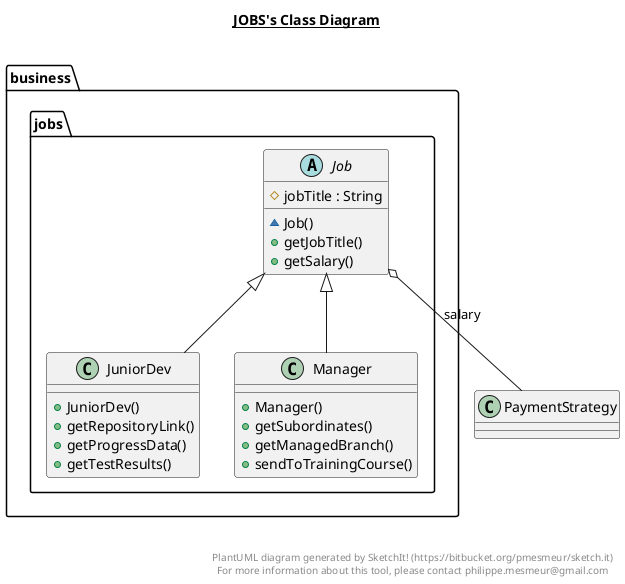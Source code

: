 @startuml

title __JOBS's Class Diagram__\n

  package business {
    package business.jobs {
      abstract class Job {
          # jobTitle : String
          ~ Job()
          + getJobTitle()
          + getSalary()
      }
    }
  }
  

  package business {
    package business.jobs {
      class JuniorDev {
          + JuniorDev()
          + getRepositoryLink()
          + getProgressData()
          + getTestResults()
      }
    }
  }
  

  package business {
    package business.jobs {
      class Manager {
          + Manager()
          + getSubordinates()
          + getManagedBranch()
          + sendToTrainingCourse()
      }
    }
  }
  

  Job o-- PaymentStrategy : salary
  JuniorDev -up-|> Job
  Manager -up-|> Job


right footer


PlantUML diagram generated by SketchIt! (https://bitbucket.org/pmesmeur/sketch.it)
For more information about this tool, please contact philippe.mesmeur@gmail.com
endfooter

@enduml
